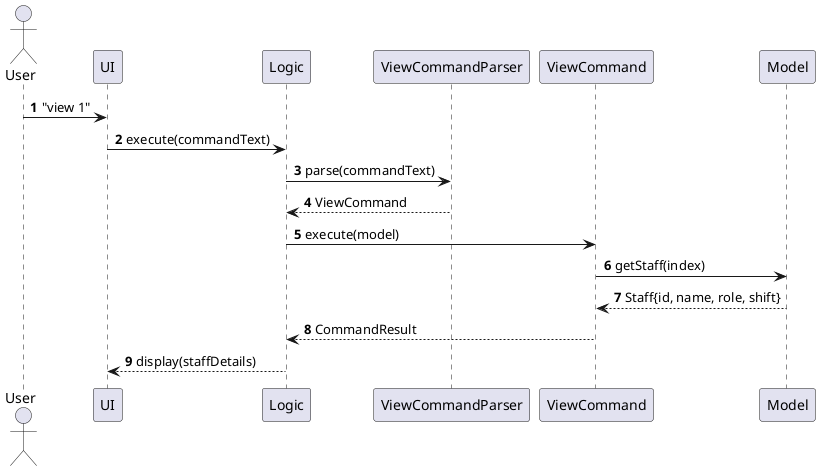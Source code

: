 @startuml
autonumber
actor User
participant UI
participant Logic
participant ViewCommandParser
participant ViewCommand
participant Model

User -> UI: "view 1"
UI -> Logic: execute(commandText)
Logic -> ViewCommandParser: parse(commandText)
ViewCommandParser --> Logic: ViewCommand
Logic -> ViewCommand: execute(model)
ViewCommand -> Model: getStaff(index)
Model --> ViewCommand: Staff{id, name, role, shift}
ViewCommand --> Logic: CommandResult
Logic --> UI: display(staffDetails)
@enduml
